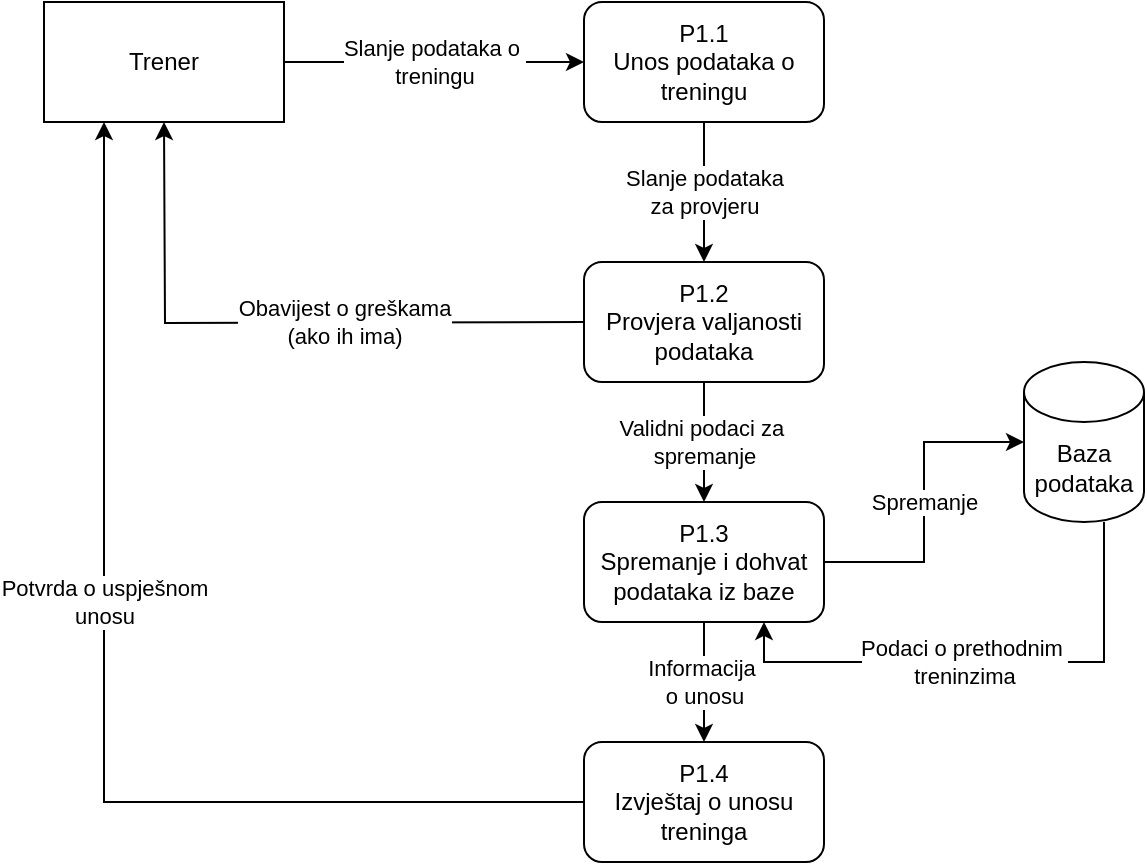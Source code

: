 <mxfile version="27.1.0">
  <diagram name="Page-1" id="fgIoEb_AD2F_Mmj5pymq">
    <mxGraphModel dx="340" dy="535" grid="1" gridSize="10" guides="1" tooltips="1" connect="1" arrows="1" fold="1" page="1" pageScale="1" pageWidth="827" pageHeight="1169" math="0" shadow="0">
      <root>
        <mxCell id="0" />
        <mxCell id="1" parent="0" />
        <mxCell id="Cbsjw-n_uihryzMB3L-N-14" value="Slanje podataka&lt;div&gt;za provjeru&lt;/div&gt;" style="edgeStyle=orthogonalEdgeStyle;rounded=0;orthogonalLoop=1;jettySize=auto;html=1;" edge="1" parent="1" source="Cbsjw-n_uihryzMB3L-N-1" target="Cbsjw-n_uihryzMB3L-N-3">
          <mxGeometry relative="1" as="geometry">
            <Array as="points">
              <mxPoint x="370" y="180" />
              <mxPoint x="370" y="180" />
            </Array>
          </mxGeometry>
        </mxCell>
        <mxCell id="Cbsjw-n_uihryzMB3L-N-1" value="P1.1&lt;div&gt;Unos podataka o treningu&lt;/div&gt;" style="rounded=1;whiteSpace=wrap;html=1;" vertex="1" parent="1">
          <mxGeometry x="310" y="80" width="120" height="60" as="geometry" />
        </mxCell>
        <mxCell id="Cbsjw-n_uihryzMB3L-N-7" value="Slanje podataka o&amp;nbsp;&lt;div&gt;treningu&lt;/div&gt;" style="edgeStyle=orthogonalEdgeStyle;rounded=0;orthogonalLoop=1;jettySize=auto;html=1;entryX=0;entryY=0.5;entryDx=0;entryDy=0;" edge="1" parent="1" source="Cbsjw-n_uihryzMB3L-N-2" target="Cbsjw-n_uihryzMB3L-N-1">
          <mxGeometry relative="1" as="geometry">
            <mxPoint x="250" y="110" as="targetPoint" />
          </mxGeometry>
        </mxCell>
        <mxCell id="Cbsjw-n_uihryzMB3L-N-2" value="Trener" style="rounded=0;whiteSpace=wrap;html=1;" vertex="1" parent="1">
          <mxGeometry x="40" y="80" width="120" height="60" as="geometry" />
        </mxCell>
        <mxCell id="Cbsjw-n_uihryzMB3L-N-9" value="Obavijest o greškama&lt;div&gt;(ako ih ima)&lt;/div&gt;" style="edgeStyle=orthogonalEdgeStyle;rounded=0;orthogonalLoop=1;jettySize=auto;html=1;entryX=0.5;entryY=1;entryDx=0;entryDy=0;" edge="1" parent="1">
          <mxGeometry x="-0.226" relative="1" as="geometry">
            <mxPoint x="310" y="240" as="sourcePoint" />
            <mxPoint x="100" y="140" as="targetPoint" />
            <mxPoint as="offset" />
          </mxGeometry>
        </mxCell>
        <mxCell id="Cbsjw-n_uihryzMB3L-N-15" value="Validni podaci za&amp;nbsp;&lt;div&gt;spremanje&lt;/div&gt;" style="edgeStyle=orthogonalEdgeStyle;rounded=0;orthogonalLoop=1;jettySize=auto;html=1;" edge="1" parent="1" source="Cbsjw-n_uihryzMB3L-N-3" target="Cbsjw-n_uihryzMB3L-N-4">
          <mxGeometry relative="1" as="geometry" />
        </mxCell>
        <mxCell id="Cbsjw-n_uihryzMB3L-N-3" value="P1.2&lt;div&gt;Provjera valjanosti podataka&lt;/div&gt;" style="rounded=1;whiteSpace=wrap;html=1;" vertex="1" parent="1">
          <mxGeometry x="310" y="210" width="120" height="60" as="geometry" />
        </mxCell>
        <mxCell id="Cbsjw-n_uihryzMB3L-N-11" value="Spremanje" style="edgeStyle=orthogonalEdgeStyle;rounded=0;orthogonalLoop=1;jettySize=auto;html=1;" edge="1" parent="1" source="Cbsjw-n_uihryzMB3L-N-4" target="Cbsjw-n_uihryzMB3L-N-10">
          <mxGeometry relative="1" as="geometry" />
        </mxCell>
        <mxCell id="Cbsjw-n_uihryzMB3L-N-16" value="Informacija&amp;nbsp;&lt;div&gt;o unosu&lt;/div&gt;" style="edgeStyle=orthogonalEdgeStyle;rounded=0;orthogonalLoop=1;jettySize=auto;html=1;" edge="1" parent="1" source="Cbsjw-n_uihryzMB3L-N-4" target="Cbsjw-n_uihryzMB3L-N-5">
          <mxGeometry relative="1" as="geometry" />
        </mxCell>
        <mxCell id="Cbsjw-n_uihryzMB3L-N-4" value="P1.3&lt;div&gt;Spremanje i dohvat podataka iz baze&lt;/div&gt;" style="rounded=1;whiteSpace=wrap;html=1;" vertex="1" parent="1">
          <mxGeometry x="310" y="330" width="120" height="60" as="geometry" />
        </mxCell>
        <mxCell id="Cbsjw-n_uihryzMB3L-N-18" value="Potvrda o uspješnom&lt;div&gt;&amp;nbsp;unosu&amp;nbsp;&lt;/div&gt;" style="edgeStyle=orthogonalEdgeStyle;rounded=0;orthogonalLoop=1;jettySize=auto;html=1;entryX=0.25;entryY=1;entryDx=0;entryDy=0;" edge="1" parent="1" source="Cbsjw-n_uihryzMB3L-N-5" target="Cbsjw-n_uihryzMB3L-N-2">
          <mxGeometry x="0.172" relative="1" as="geometry">
            <mxPoint x="210" y="480" as="targetPoint" />
            <mxPoint as="offset" />
          </mxGeometry>
        </mxCell>
        <mxCell id="Cbsjw-n_uihryzMB3L-N-5" value="P1.4&lt;div&gt;Izvještaj o unosu treninga&lt;/div&gt;" style="rounded=1;whiteSpace=wrap;html=1;" vertex="1" parent="1">
          <mxGeometry x="310" y="450" width="120" height="60" as="geometry" />
        </mxCell>
        <mxCell id="Cbsjw-n_uihryzMB3L-N-13" value="Podaci o prethodnim&amp;nbsp;&lt;div&gt;treninzima&lt;/div&gt;" style="edgeStyle=orthogonalEdgeStyle;rounded=0;orthogonalLoop=1;jettySize=auto;html=1;entryX=0.75;entryY=1;entryDx=0;entryDy=0;" edge="1" parent="1" source="Cbsjw-n_uihryzMB3L-N-10" target="Cbsjw-n_uihryzMB3L-N-4">
          <mxGeometry x="0.077" relative="1" as="geometry">
            <mxPoint x="560" y="430" as="targetPoint" />
            <Array as="points">
              <mxPoint x="570" y="410" />
              <mxPoint x="400" y="410" />
            </Array>
            <mxPoint as="offset" />
          </mxGeometry>
        </mxCell>
        <mxCell id="Cbsjw-n_uihryzMB3L-N-10" value="Baza podataka" style="shape=cylinder3;whiteSpace=wrap;html=1;boundedLbl=1;backgroundOutline=1;size=15;" vertex="1" parent="1">
          <mxGeometry x="530" y="260" width="60" height="80" as="geometry" />
        </mxCell>
      </root>
    </mxGraphModel>
  </diagram>
</mxfile>
